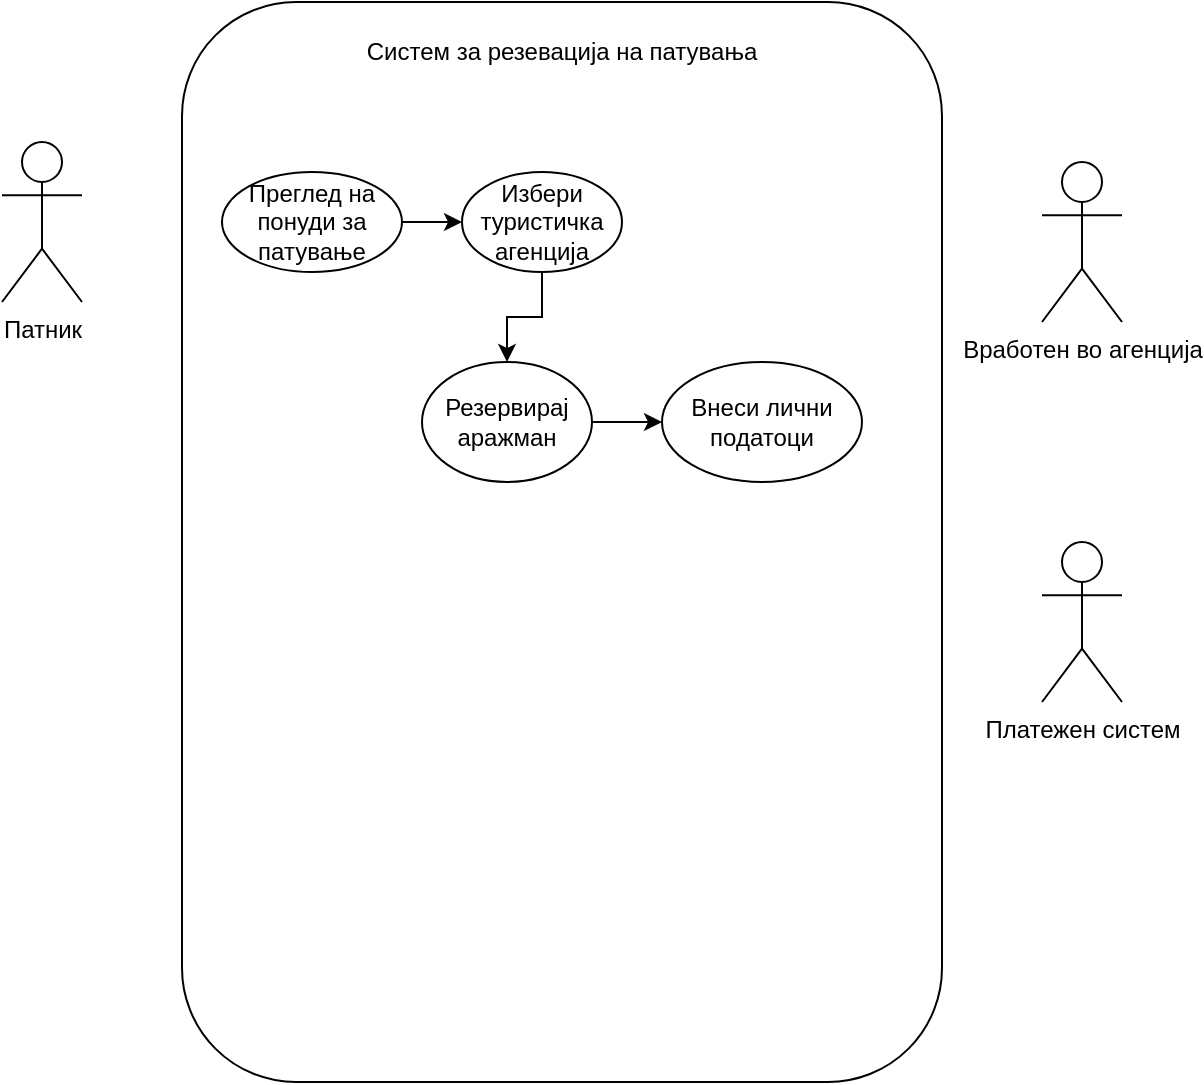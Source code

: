 <mxfile version="26.2.4">
  <diagram name="Page-1" id="R35Uh8OowOJN967CsyXF">
    <mxGraphModel dx="862" dy="515" grid="1" gridSize="10" guides="1" tooltips="1" connect="1" arrows="1" fold="1" page="1" pageScale="1" pageWidth="850" pageHeight="1100" math="0" shadow="0">
      <root>
        <mxCell id="0" />
        <mxCell id="1" parent="0" />
        <mxCell id="zVVpgTbazU4pHSIgJahJ-1" value="Патник" style="shape=umlActor;verticalLabelPosition=bottom;verticalAlign=top;html=1;outlineConnect=0;" vertex="1" parent="1">
          <mxGeometry x="110" y="100" width="40" height="80" as="geometry" />
        </mxCell>
        <mxCell id="zVVpgTbazU4pHSIgJahJ-4" value="" style="rounded=1;whiteSpace=wrap;html=1;" vertex="1" parent="1">
          <mxGeometry x="200" y="30" width="380" height="540" as="geometry" />
        </mxCell>
        <mxCell id="zVVpgTbazU4pHSIgJahJ-5" value="Систем за резевација на патувања" style="text;html=1;align=center;verticalAlign=middle;whiteSpace=wrap;rounded=0;" vertex="1" parent="1">
          <mxGeometry x="290" y="40" width="200" height="30" as="geometry" />
        </mxCell>
        <mxCell id="zVVpgTbazU4pHSIgJahJ-6" value="Вработен во агенција" style="shape=umlActor;verticalLabelPosition=bottom;verticalAlign=top;html=1;outlineConnect=0;" vertex="1" parent="1">
          <mxGeometry x="630" y="110" width="40" height="80" as="geometry" />
        </mxCell>
        <mxCell id="zVVpgTbazU4pHSIgJahJ-10" value="Платежен систем" style="shape=umlActor;verticalLabelPosition=bottom;verticalAlign=top;html=1;outlineConnect=0;" vertex="1" parent="1">
          <mxGeometry x="630" y="300" width="40" height="80" as="geometry" />
        </mxCell>
        <mxCell id="zVVpgTbazU4pHSIgJahJ-17" value="" style="edgeStyle=orthogonalEdgeStyle;rounded=0;orthogonalLoop=1;jettySize=auto;html=1;" edge="1" parent="1" source="zVVpgTbazU4pHSIgJahJ-11" target="zVVpgTbazU4pHSIgJahJ-12">
          <mxGeometry relative="1" as="geometry" />
        </mxCell>
        <mxCell id="zVVpgTbazU4pHSIgJahJ-11" value="Преглед на понуди за патување" style="ellipse;whiteSpace=wrap;html=1;" vertex="1" parent="1">
          <mxGeometry x="220" y="115" width="90" height="50" as="geometry" />
        </mxCell>
        <mxCell id="zVVpgTbazU4pHSIgJahJ-18" value="" style="edgeStyle=orthogonalEdgeStyle;rounded=0;orthogonalLoop=1;jettySize=auto;html=1;" edge="1" parent="1" source="zVVpgTbazU4pHSIgJahJ-12" target="zVVpgTbazU4pHSIgJahJ-13">
          <mxGeometry relative="1" as="geometry" />
        </mxCell>
        <mxCell id="zVVpgTbazU4pHSIgJahJ-12" value="Избери туристичка агенција" style="ellipse;whiteSpace=wrap;html=1;" vertex="1" parent="1">
          <mxGeometry x="340" y="115" width="80" height="50" as="geometry" />
        </mxCell>
        <mxCell id="zVVpgTbazU4pHSIgJahJ-19" value="" style="edgeStyle=orthogonalEdgeStyle;rounded=0;orthogonalLoop=1;jettySize=auto;html=1;" edge="1" parent="1" source="zVVpgTbazU4pHSIgJahJ-13" target="zVVpgTbazU4pHSIgJahJ-16">
          <mxGeometry relative="1" as="geometry" />
        </mxCell>
        <mxCell id="zVVpgTbazU4pHSIgJahJ-13" value="Резервирај аражман" style="ellipse;whiteSpace=wrap;html=1;" vertex="1" parent="1">
          <mxGeometry x="320" y="210" width="85" height="60" as="geometry" />
        </mxCell>
        <mxCell id="zVVpgTbazU4pHSIgJahJ-16" value="Внеси лични податоци" style="ellipse;whiteSpace=wrap;html=1;" vertex="1" parent="1">
          <mxGeometry x="440" y="210" width="100" height="60" as="geometry" />
        </mxCell>
      </root>
    </mxGraphModel>
  </diagram>
</mxfile>
